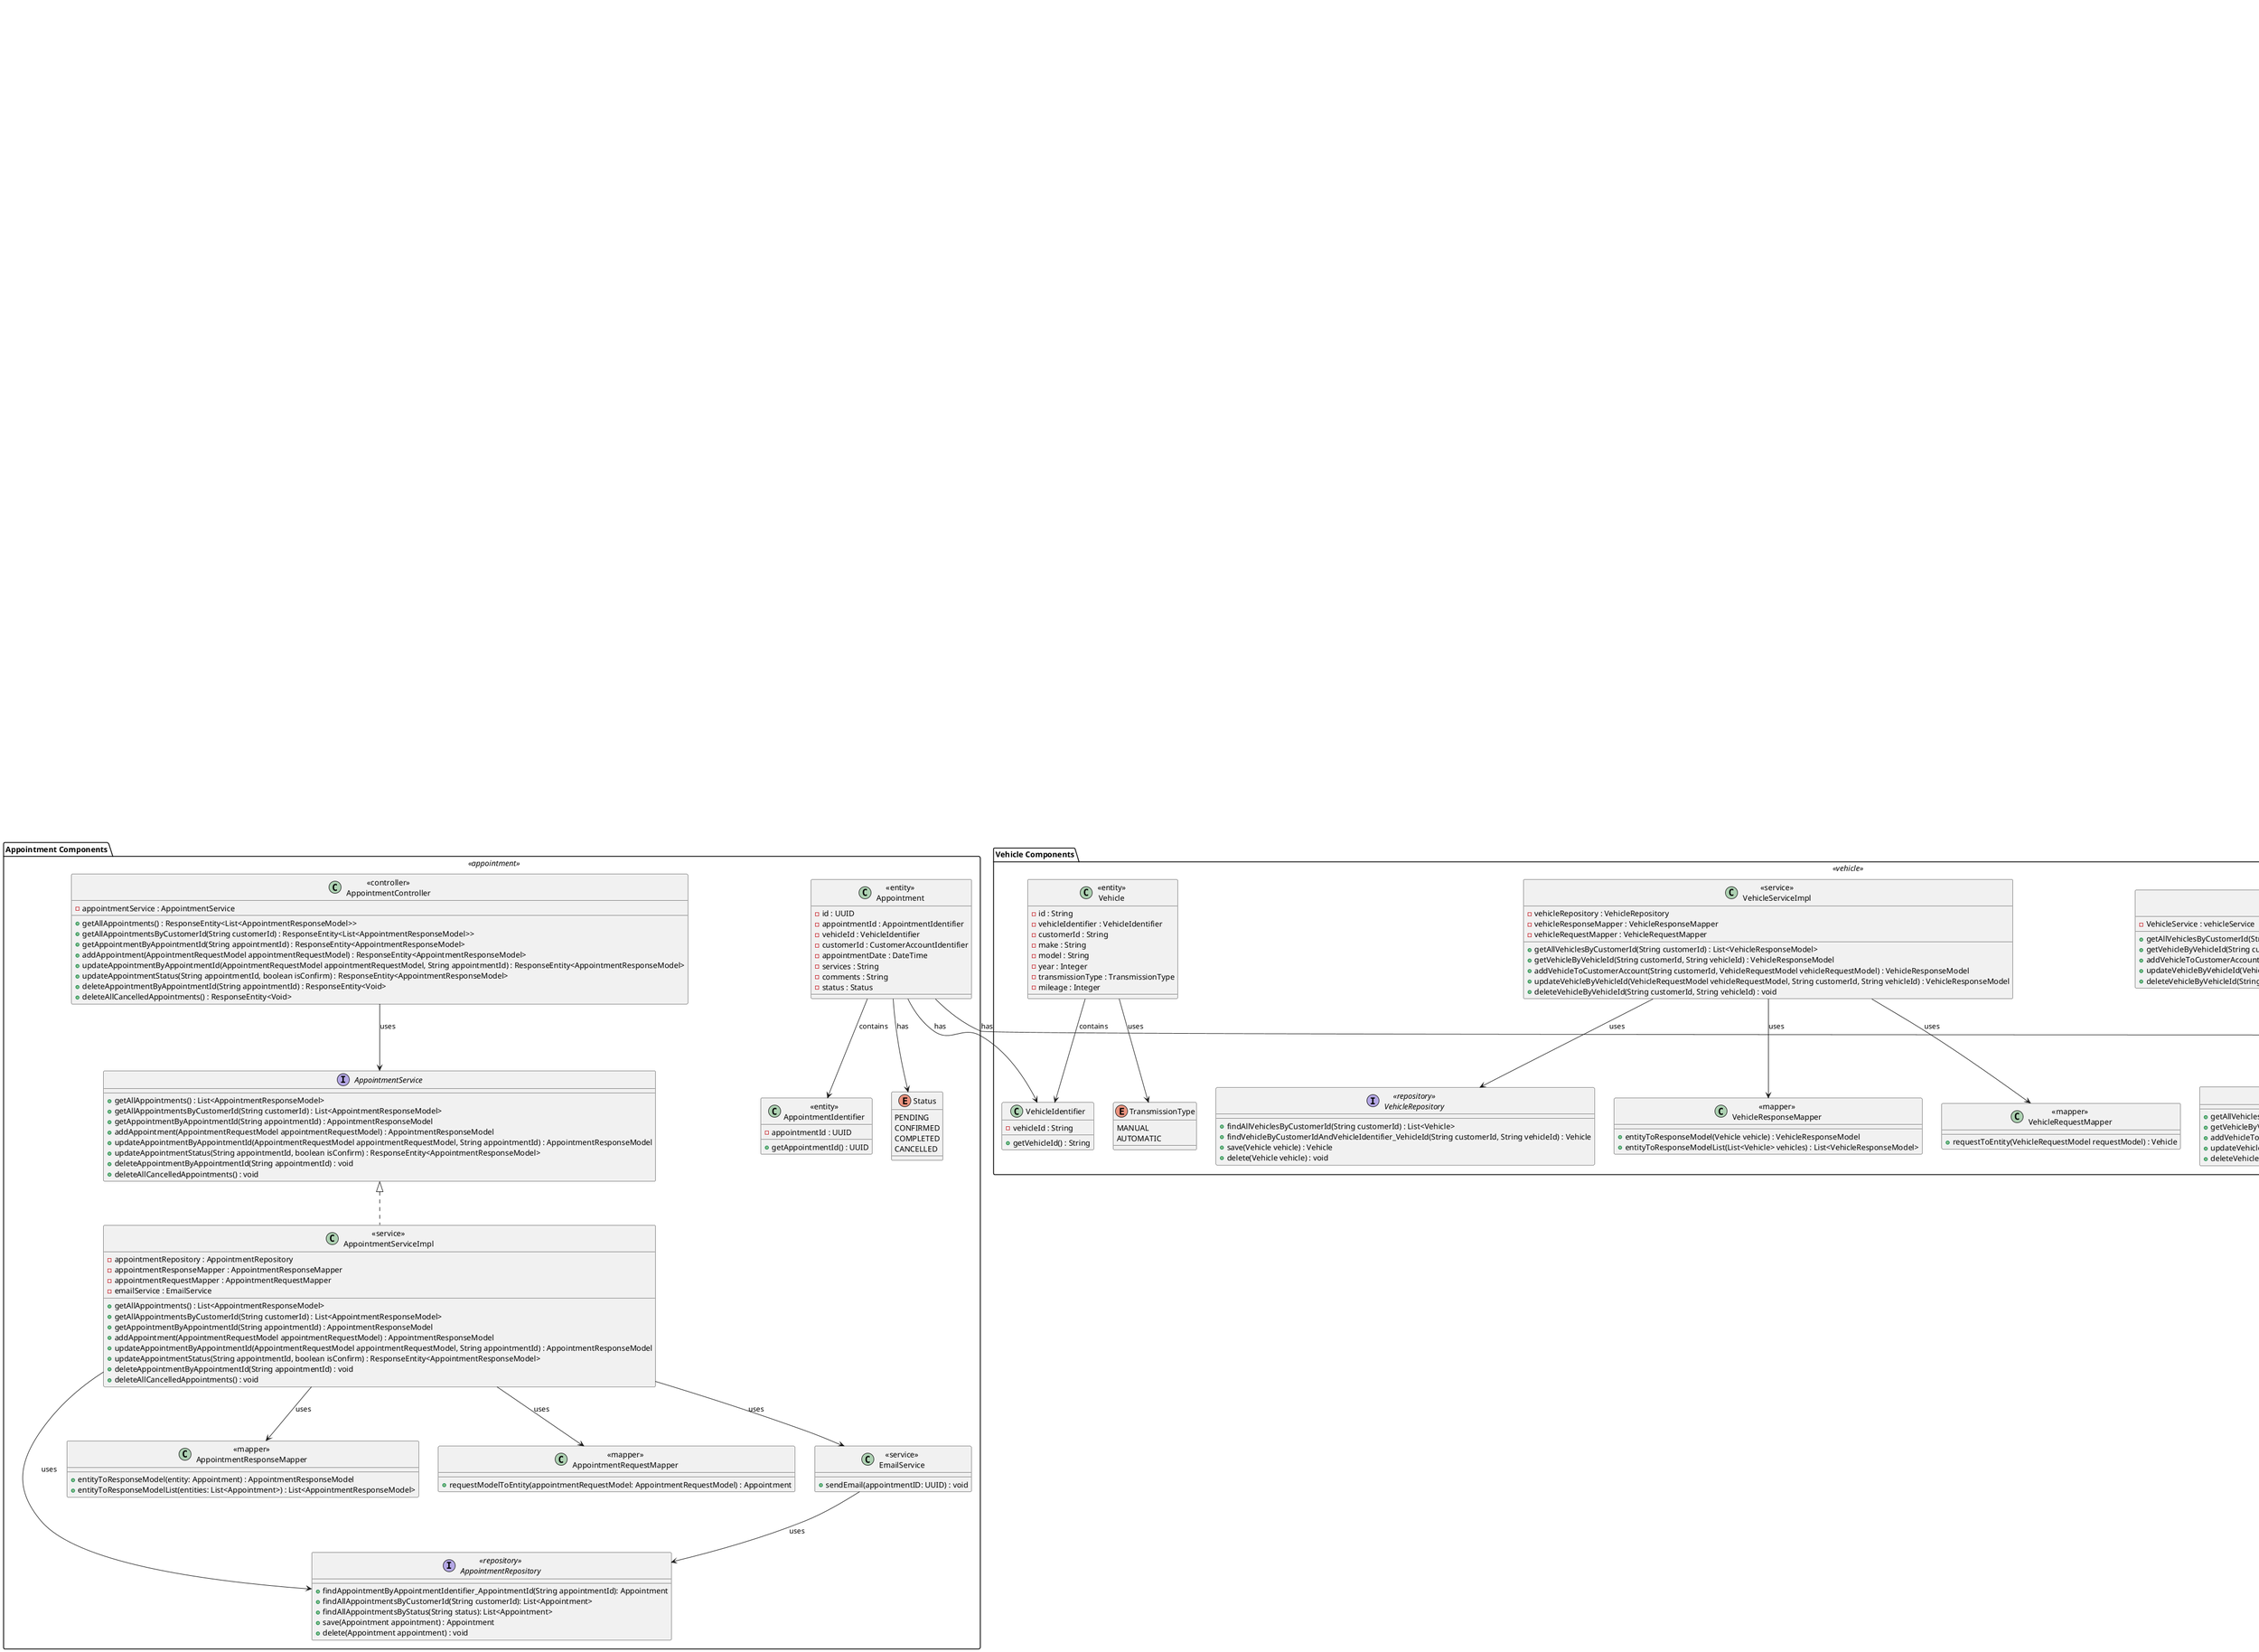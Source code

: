 @startuml
' Define styles for the containers
skinparam class {
    BackgroundColor<<entity>> Wheat
    BackgroundColor<<invoiceController>> LightSkyBlue
    BackgroundColor<<invoiceService>> LightGreen
    BackgroundColor<<invoiceRepository>> LightCoral
    BackgroundColor<<mapper>> Khaki
}


' Customer Container
package "Customer Components" <<customer>> {
    ' CustomerAccountController
    class "<<controller>>\nCustomerAccountController" as customerController {
        + getAllCustomerAccounts() : ResponseEntity<List<CustomerAccountResponseModel>>
        + getCustomerAccountByCustomerId(String customerId) : ResponseEntity<CustomerAccountResponseModel>
        + updateCustomerAccountByCustomerId(String customerId, CustomerAccountRequestModel customerAccountRequestModel) : ResponseEntity<CustomerAccountResponseModel>
        + deleteCustomerAccountByCustomerId(String customerId) : ResponseEntity<Void>
    }

    ' CustomerAccountService interface
    interface "<<service>>\nCustomerAccountService" as customerService {
        + getAllCustomerAccounts() : List<CustomerAccountResponseModel>
        + getCustomerAccountByCustomerId(String customerId) : CustomerAccountResponseModel
        + updateCustomerAccountByCustomerId(String customerId, CustomerAccountRequestModel customerAccountRequestModel) : CustomerAccountResponseModel
        + deleteCustomerAccountByCustomerId(String customerId) : void
    }

    ' CustomerAccountServiceImpl class
    class "<<service>>\nCustomerAccountServiceImpl" as customerServiceImpl {
        - customerAccountRepository : CustomerAccountRepository
        - customerAccountResponseMapper : CustomerAccountResponseMapper
        - customerAccountRequestMapper : CustomerAccountRequestMapper
        + getAllCustomerAccounts() : List<CustomerAccountResponseModel>
        + getCustomerAccountByCustomerId(String customerId) : CustomerAccountResponseModel
        + updateCustomerAccountByCustomerId(String customerId, CustomerAccountRequestModel customerAccountRequestModel) : CustomerAccountResponseModel
        + deleteCustomerAccountByCustomerId(String customerId) : void
    }

    ' CustomerAccountRepository interface
    interface "<<repository>>\nCustomerAccountRepository" as customerRepository {
        + findAll() : List<CustomerAccount>
        + findCustomerAccountByCustomerAccountIdentifier_CustomerId(String customerId) : CustomerAccount
        + save(CustomerAccount customerAccount) : CustomerAccount
        + delete(CustomerAccount customerAccount) : void
    }

    ' CustomerAccountResponseMapper class
    class "<<mapper>>\nCustomerAccountResponseMapper" as customerResponseMapper {
        + entityToResponseModelList(List<CustomerAccount> customerAccounts) : List<CustomerAccountResponseModel>
        + entityToResponseModel(CustomerAccount customerAccount) : CustomerAccountResponseModel
    }

    ' CustomerAccountRequestMapper class
    class "<<mapper>>\nCustomerAccountRequestMapper" as customerRequestMapper {
        + requestModelToEntity(CustomerAccountRequestModel customerAccountRequestModel) : CustomerAccount
    }

    ' CustomerAccountIdentifier class
    class "<<entity>>\nUserIdentifier" as customerIdentifier {
        - customerId : String
        + getCustomerId() : String
    }
}

' Vehicle Container
package "Vehicle Components" <<vehicle>> {
    ' VehicleController
    class "<<controller>>\nVehicleController" as vehicleController {
        - VehicleService : vehicleService
        + getAllVehiclesByCustomerId(String customerId) : ResponseEntity<List<VehicleResponseModel>>
        + getVehicleByVehicleId(String customerId, String vehicleId) : ResponseEntity<VehicleResponseModel>
        + addVehicleToCustomerAccount(String customerId, VehicleRequestModel vehicleRequestModel) : ResponseEntity<VehicleResponseModel>
        + updateVehicleByVehicleId(VehicleRequestModel vehicleRequestModel, String customerId, String vehicleId) : ResponseEntity<VehicleResponseModel>
        + deleteVehicleByVehicleId(String customerId, String vehicleId) : ResponseEntity<Void>
    }

    ' VehicleService interface
    interface "VehicleService" as vehicleService {
        + getAllVehiclesByCustomerId(String customerId) : List<VehicleResponseModel>
        + getVehicleByVehicleId(String customerId, String vehicleId) : VehicleResponseModel
        + addVehicleToCustomerAccount(String customerId, VehicleRequestModel vehicleRequestModel) : VehicleResponseModel
        + updateVehicleByVehicleId(VehicleRequestModel vehicleRequestModel, String customerId, String vehicleId) : VehicleResponseModel
        + deleteVehicleByVehicleId(String customerId, String vehicleId) : void
    }

    ' VehicleServiceImpl class
    class "<<service>>\nVehicleServiceImpl" as vehicleServiceImpl {
        - vehicleRepository : VehicleRepository
        - vehicleResponseMapper : VehicleResponseMapper
        - vehicleRequestMapper : VehicleRequestMapper
        + getAllVehiclesByCustomerId(String customerId) : List<VehicleResponseModel>
        + getVehicleByVehicleId(String customerId, String vehicleId) : VehicleResponseModel
        + addVehicleToCustomerAccount(String customerId, VehicleRequestModel vehicleRequestModel) : VehicleResponseModel
        + updateVehicleByVehicleId(VehicleRequestModel vehicleRequestModel, String customerId, String vehicleId) : VehicleResponseModel
        + deleteVehicleByVehicleId(String customerId, String vehicleId) : void
    }

    ' VehicleRepository interface
    interface "<<repository>>\nVehicleRepository" as vehicleRepository {
        + findAllVehiclesByCustomerId(String customerId) : List<Vehicle>
        + findVehicleByCustomerIdAndVehicleIdentifier_VehicleId(String customerId, String vehicleId) : Vehicle
        + save(Vehicle vehicle) : Vehicle
        + delete(Vehicle vehicle) : void
    }

    ' VehicleResponseMapper class
    class "<<mapper>>\nVehicleResponseMapper" as vehicleResponseMapper {
        + entityToResponseModel(Vehicle vehicle) : VehicleResponseModel
        + entityToResponseModelList(List<Vehicle> vehicles) : List<VehicleResponseModel>
    }

    ' VehicleRequestMapper class
    class "<<mapper>>\nVehicleRequestMapper" as vehicleRequestMapper {
        + requestToEntity(VehicleRequestModel requestModel) : Vehicle
    }

    ' Vehicle class
    class "<<entity>>\nVehicle" as vehicle {
        - id : String
        - vehicleIdentifier : VehicleIdentifier
        - customerId : String
        - make : String
        - model : String
        - year : Integer
        - transmissionType : TransmissionType
        - mileage : Integer
    }

    ' VehicleIdentifier class
    class "VehicleIdentifier" as vehicleIdentifier {
        - vehicleId : String
        + getVehicleId() : String
    }

    ' TransmissionType enum
    enum "TransmissionType" as transmissionType {
      MANUAL
      AUTOMATIC
    }
}

' Appointment Components
package "Appointment Components" <<appointment>> {
' AppointmentController
class "<<controller>>\nAppointmentController" as appointmentController {
    - appointmentService : AppointmentService
    + getAllAppointments() : ResponseEntity<List<AppointmentResponseModel>>
    + getAllAppointmentsByCustomerId(String customerId) : ResponseEntity<List<AppointmentResponseModel>>
    + getAppointmentByAppointmentId(String appointmentId) : ResponseEntity<AppointmentResponseModel>
    + addAppointment(AppointmentRequestModel appointmentRequestModel) : ResponseEntity<AppointmentResponseModel>
    + updateAppointmentByAppointmentId(AppointmentRequestModel appointmentRequestModel, String appointmentId) : ResponseEntity<AppointmentResponseModel>
    + updateAppointmentStatus(String appointmentId, boolean isConfirm) : ResponseEntity<AppointmentResponseModel>
    + deleteAppointmentByAppointmentId(String appointmentId) : ResponseEntity<Void>
    + deleteAllCancelledAppointments() : ResponseEntity<Void>
}

' AppointmentService interface
interface "AppointmentService" as appointmentService {
    + getAllAppointments() : List<AppointmentResponseModel>
    + getAllAppointmentsByCustomerId(String customerId) : List<AppointmentResponseModel>
    + getAppointmentByAppointmentId(String appointmentId) : AppointmentResponseModel
    + addAppointment(AppointmentRequestModel appointmentRequestModel) : AppointmentResponseModel
    + updateAppointmentByAppointmentId(AppointmentRequestModel appointmentRequestModel, String appointmentId) : AppointmentResponseModel
    + updateAppointmentStatus(String appointmentId, boolean isConfirm) : ResponseEntity<AppointmentResponseModel>
    + deleteAppointmentByAppointmentId(String appointmentId) : void
    + deleteAllCancelledAppointments() : void

}

' AppointmentServiceImpl class
class "<<service>>\nAppointmentServiceImpl" as appointmentServiceImpl {
    - appointmentRepository : AppointmentRepository
    - appointmentResponseMapper : AppointmentResponseMapper
    - appointmentRequestMapper : AppointmentRequestMapper
    - emailService : EmailService
     + getAllAppointments() : List<AppointmentResponseModel>
     + getAllAppointmentsByCustomerId(String customerId) : List<AppointmentResponseModel>
     + getAppointmentByAppointmentId(String appointmentId) : AppointmentResponseModel
     + addAppointment(AppointmentRequestModel appointmentRequestModel) : AppointmentResponseModel
     + updateAppointmentByAppointmentId(AppointmentRequestModel appointmentRequestModel, String appointmentId) : AppointmentResponseModel
     + updateAppointmentStatus(String appointmentId, boolean isConfirm) : ResponseEntity<AppointmentResponseModel>
     + deleteAppointmentByAppointmentId(String appointmentId) : void
     + deleteAllCancelledAppointments() : void
}
appointmentServiceImpl .up.|> appointmentService

' AppointmentRepository interface
interface "<<repository>>\nAppointmentRepository" as appointmentRepository {

    + findAppointmentByAppointmentIdentifier_AppointmentId(String appointmentId): Appointment
    + findAllAppointmentsByCustomerId(String customerId): List<Appointment>
    + findAllAppointmentsByStatus(String status): List<Appointment>
    + save(Appointment appointment) : Appointment
    + delete(Appointment appointment) : void
}


  ' AppointmentResponseMapper class
  class "<<mapper>>\nAppointmentResponseMapper" as appointmentResponseMapper {
      + entityToResponseModel(entity: Appointment) : AppointmentResponseModel
      + entityToResponseModelList(entities: List<Appointment>) : List<AppointmentResponseModel>
  }

  ' AppointmentRequestMapper class
  class "<<mapper>>\nAppointmentRequestMapper" as appointmentRequestMapper {
      + requestModelToEntity(appointmentRequestModel: AppointmentRequestModel) : Appointment
  }

' Appointment class
class "<<entity>>\nAppointment" as appointment {
    - id : UUID
    - appointmentId : AppointmentIdentifier
    - vehicleId : VehicleIdentifier
    - customerId : CustomerAccountIdentifier
    - appointmentDate : DateTime
    - services : String
    - comments : String
    - status : Status
}

' AppointmentIdentifier class
class "<<entity>>\nAppointmentIdentifier" as appointmentIdentifier {
    - appointmentId : UUID
    + getAppointmentId() : UUID
}

' Status enum
enum "Status" as status {
    PENDING
    CONFIRMED
    COMPLETED
    CANCELLED
}


  ' EmailService for managing email-related functionalities
  class "<<service>>\nEmailService" as emailService {
      + sendEmail(appointmentID: UUID) : void
  }

}

' Authentication Components
' Authentication Components
package "Authentication Components" <<authentication>> {
    ' AuthController for handling authentication endpoints
    class "<<controller>>\nAuthController" as authController {
        + logout(token: String) : ResponseEntity<String>
        + googleLogin(JWT: String) : ResponseEntity<?>
        + facebookToken(token: String) : ResponseEntity<?>
        + authenticateUser(loginRequest: LoginRequest) : ResponseEntity<JWTResponse>
        + registerUser(signupRequest: SignupRequest) : ResponseEntity<MessageResponse>
        - generateResponse(user: User) : ResponseEntity<?>
    }

    ' UserRepository interface for managing user data
    interface "<<repository>>\nUserRepository" as userRepository {
        + findByUsername(username: String) : User
        + save(user: User) : User
        + deleteByUsername(username: String) : void
        + findByEmail(email: String) : Optional<User>
        + findAllByRoles_Name(roleName: String) : List<User>
        + findUserByUserIdentifier_UserId(userId: String) : User
        + existsByEmail(email: String) : Boolean
    }

    ' RoleRepository interface for managing roles
    interface "<<repository>>\nRoleRepository" as roleRepository {
        + findByName(name: ERole) : Optional<Role>
    }

    ' OAuth service interface
    interface "<<service>>\noAuthService" as oAuthService {
        + googleLogin(JWT: String): User
        + facebookLogin(token: String): User
    }

    ' TokenService interface for OAuth
    interface "<<service>>\nTokenService" as tokenServiceOAuth {
        + verifyGoogleToken(jwtToken: String): String
        + verifyFacebookToken(accessToken: String): String
        + verifyInstagramToken(accessToken: String): String
    }

    ' ERole enum for roles
    enum "<<entity>>\nERole" as ERole {
        ROLE_CUSTOMER
        ROLE_ADMIN
    }

    ' Role class
    class "<<entity>>\nRole" as roleClass {
        - id: int
        - name: ERole
    }

    ' User class with modifications
    class "<<entity>>\nUser" as userModified {
        - id: Integer
        - userIdentifier: UserIdentifier
        - firstName: String
        - lastName: String
        - phoneNumber: String
        - email: String
        - picture: String
        - password: String
        - roles: Set<Role>
    }

    ' UserIdentifier embedded class
    class "<<entity>>\nUserIdentifier" as userIdentifier {
        - userId: String
    }

    ' LoginRequest class
    class "\nLoginRequest" as loginRequest {
        + email: String
        + password: String
    }

    ' SignupRequest class
    class "\nSignupRequest" as signupRequest {
        + firstName: String
        + lastName: String
        + phoneNumber: String
        + email: String
        + role: Set<String>
        + password: String
    }

    ' JWTResponse class
    class "\nJWTResponse" as jwtResponse {
        + token: String
        + type: String
        + id: String
        + firstName: String
        + lastName: String
        + phoneNumber: String
        + email: String
        + picture: String
        + roles: List<String>
    }

    ' MessageResponse class
    class "<<entity>>\nMessageResponse" as messageResponse {
        + MessageResponse(message: String)
    }

    ' AuthEntryPointJwt class
    class "<<utils>>\nAuthEntryPointJwt" as authEntryPointJwt {
        + commence(request: HttpServletRequest, response: HttpServletResponse, authException: AuthenticationException): void
    }

    ' AuthTokenFilter class
    class "<<utils>>\nAuthTokenFilter" as authTokenFilter {
        + doFilterInternal(request: HttpServletRequest, response: HttpServletResponse, filterChain: FilterChain): void
        + parseJwt(request: HttpServletRequest): String
    }

    ' JwtUtils class
    class "<<utils>>\nJwtUtils" as jwtUtils {
        + generateJwtToken(authentication: Authentication): String
        + generateJwtResponseForOAuth(email: String): String
        + getEmailFromJwtToken(token: String): String
        + validateJwtToken(authToken: String): boolean
    }

    ' UserDetailsImpl class
    class "<<utils>>\nUserDetailsImpl" as userDetailsImpl {
        - id: Integer
        - userId: String
        - email: String
        - firstName: String
        - lastName: String
        - phoneNumber: String
        - password: String
        - authorities: Collection<? extends GrantedAuthority>
        + UserDetailsImpl(id: Integer, UUID: String, firstName: String, lastName: String, phoneNumber: String, email: String, password: String, authorities: Collection<? extends GrantedAuthority>)
        + build(user: User): UserDetailsImpl
        + getAuthorities(): Collection<? extends GrantedAuthority>
        + getPassword(): String
        + getUsername(): String
        + isAccountNonExpired(): boolean
        + isAccountNonLocked(): boolean
        + isCredentialsNonExpired(): boolean
        + isEnabled(): boolean
        + equals(o: Object): boolean
    }

    ' UserDetailsServiceImpl class
    class "<<utils>>\nUserDetailsServiceImpl" as userDetailsServiceImpl {
        - userRepository: UserRepository
        + loadUserByUsername(email: String): UserDetails
    }

    ' WebSecurityConfig class
    class "<<utils>>\nWebSecurityConfig" as webSecurityConfig {
        - userDetailsService: UserDetailsServiceImpl
        - unauthorizedHandler: AuthEntryPointJwt
        + authenticationJwtTokenFilter(): AuthTokenFilter
        + authenticationProvider(): DaoAuthenticationProvider
        + passwordEncoder(): PasswordEncoder
        + authenticationManager(authConfig: AuthenticationConfiguration): AuthenticationManager
        + filterChain(http: HttpSecurity): SecurityFilterChain
        + corsConfigurationSource(): CorsConfigurationSource
    }

    ' Relationships
    authController --|> oAuthService: uses
    oAuthService --|> tokenServiceOAuth: uses
    tokenServiceOAuth -- userDetailsServiceImpl: uses
    userDetailsServiceImpl -- userDetailsImpl: uses
    userDetailsImpl --|> roleClass: uses
    authController --|> userDetailsServiceImpl: uses
    userDetailsServiceImpl --|> userRepository: uses
    userDetailsServiceImpl --|> userDetailsImpl: creates
    authController --|> userDetailsImpl: creates
    authController --|> authEntryPointJwt: creates
    authController --|> authTokenFilter: creates
    authController --|> userRepository: creates
    authController --|> authenticationManager: creates
    authController --|> roleClass: creates
    authController --|> loginRequest: creates
    authController --|> signupRequest: creates
    authController --|> jwtResponse: creates
    authController --|> messageResponse: creates
    authEntryPointJwt --|> httpServletRequest: creates
    authEntryPointJwt --|> httpServletResponse: creates
    authEntryPointJwt --|> authenticationException: creates
    authTokenFilter --|> httpServletRequest: creates
    authTokenFilter --|> httpServletResponse: creates
    authTokenFilter --|> filterChain: creates
    jwtUtils --|> authentication: creates
    jwtUtils --|> key: creates
    jwtUtils --|> claims: creates
    jwtUtils --|> roles: creates
    userDetailsImpl --|> authorities: creates
    userDetailsImpl --|> userModified: creates
    userModified --|> userIdentifier: contains
    userModified --|> roleClass: contains
    userModified --|> ERole: contains
    webSecurityConfig --|> userDetailsServiceImpl: creates
    webSecurityConfig --|> authEntryPointJwt: creates
    webSecurityConfig --|> authTokenFilter: creates
    webSecurityConfig --|> daoAuthenticationProvider: creates
    webSecurityConfig --|> passwordEncoder: creates
    webSecurityConfig --|> authenticationConfiguration: creates
    webSecurityConfig --|> httpSecurity: creates
    webSecurityConfig --|> corsConfigurationSource: creates
    webSecurityConfig --|> roleRepository: creates
    webSecurityConfig --|> jwtUtils: uses
}


' Invoice Container
package "Invoice Components" <<invoice>> {

' InvoiceController
class "<<controller>>\nInvoiceController" as invoiceController {
    - InvoiceService : invoiceService
    + getAllInvoices() : ResponseEntity<List<InvoiceResponseModel>>
    + getAllInvoicesByCustomerId(String customerId) : ResponseEntity<List<InvoiceResponseModel>>
    + getInvoiceByInvoiceId(String invoiceId) : ResponseEntity<InvoiceResponseModel>
    + addInvoice(InvoiceRequestModel invoiceRequestModel) : ResponseEntity<InvoiceResponseModel>
    + updateInvoiceByInvoiceId(InvoiceRequestModel invoiceRequestModel, String invoiceId) : ResponseEntity<InvoiceResponseModel>
    + deleteInvoiceByInvoiceId(String invoiceId) : ResponseEntity<Void>
}

' InvoiceService interface
interface "InvoiceService" as invoiceService {
    + getAllInvoices() : List<InvoiceResponseModel>
    + getAllInvoicesByCustomerId(String customerId) : List<InvoiceResponseModel>
    + getInvoiceByInvoiceId(String invoiceId) : InvoiceResponseModel
    + addInvoice(InvoiceRequestModel invoiceRequestModel) : InvoiceResponseModel
    + updateInvoiceByInvoiceId(InvoiceRequestModel invoiceRequestModel, String invoiceId) : InvoiceResponseModel
    + deleteInvoiceByInvoiceId(String invoiceId) : void
}

' InvoiceServiceImpl class
class "<<service>>\nInvoiceServiceImpl" as invoiceServiceImpl {
    - invoiceRepository : InvoiceRepository
    - invoiceResponseMapper : InvoiceResponseMapper
    - invoiceRequestMapper : InvoiceRequestMapper
     + getAllInvoices() : List<InvoiceResponseModel>
     + getAllInvoicesByCustomerId(String customerId) : List<InvoiceResponseModel>
     + getInvoiceByInvoiceId(String invoiceId) : InvoiceResponseModel
     + addInvoice(InvoiceRequestModel invoiceRequestModel) : InvoiceResponseModel
     + updateInvoiceByInvoiceId(InvoiceRequestModel invoiceRequestModel, String invoiceId) : InvoiceResponseModel
     + deleteInvoiceByInvoiceId(String invoiceId) : void
}
invoiceServiceImpl .up.|> invoiceService

' InvoiceRepository interface
interface "<<repository>>\nInvoiceRepository" as invoiceRepository {
        + findInvoiceByInvoiceIdentifier_InvoiceId(String invoiceId): Invoice
        + findAllInvoicesByCustomerId(String customerId): List<Invoice>
        + save(Invoice invoice) : Invoice
        + delete(Invoice invoice) : void
}

' InvoiceResponseMapper class
class "<<mapper>>\nInvoiceResponseMapper" as invoiceResponseMapper {
    + entityToResponseModel(Invoice invoice) : InvoiceResponseModel
    + entityToResponseModelList(List<Invoice> invoices) : List<InvoiceResponseModel>
}

' InvoiceRequestMapper class
class "<<mapper>>\nInvoiceRequestMapper" as invoiceRequestMapper {
    + requestToEntity(InvoiceRequestModel requestModel) : Invoice
}

' Invoice class
class "<<entity>>\nInvoice" as invoice {
    - id : Integer
    - invoiceIdentifier : InvoiceIdentifier
    - customerId : String
    - invoiceDate : DateTime
    - mechanicNotes: String
    - sumOfServices : Decimal
}

' InvoiceIdentifier class
class "InvoiceIdentifier" as invoiceIdentifier {
    - invoiceId : String
    + getInvoiceId() : String
}

}


' Customer Relationships
customerController --> customerService : uses
customerServiceImpl --> customerRepository : uses
customerServiceImpl --> customerResponseMapper : uses
customerServiceImpl --> customerRequestMapper : uses


' Vehicle Relationships
vehicleController --> vehicleService : uses
vehicleServiceImpl --> vehicleRepository : uses
vehicleServiceImpl --> vehicleResponseMapper : uses
vehicleServiceImpl --> vehicleRequestMapper : uses
vehicle --> vehicleIdentifier : contains
vehicle --> transmissionType : uses



' Appointment Relationships
appointmentController --> appointmentService : uses
appointmentServiceImpl --> appointmentRepository : uses
appointmentServiceImpl --> appointmentResponseMapper : uses
appointmentServiceImpl --> appointmentRequestMapper : uses
appointmentServiceImpl --> emailService : uses
appointment --> appointmentIdentifier : contains
appointment --> vehicleIdentifier : has
appointment --> customerIdentifier : has
appointment --> status : has
emailService --> appointmentRepository : uses

' Invoice Relationships
invoiceController --> invoiceService : uses
invoiceServiceImpl --> invoiceRepository : uses
invoiceServiceImpl --> invoiceResponseMapper : uses
invoiceServiceImpl --> invoiceRequestMapper : uses
invoice --> invoiceIdentifier : contains
invoice --> customerIdentifier : has


' Relationships within Authentication Components
userRepository --> userModified : retrieves/stores
userModified --> customerIdentifier : has

@enduml
